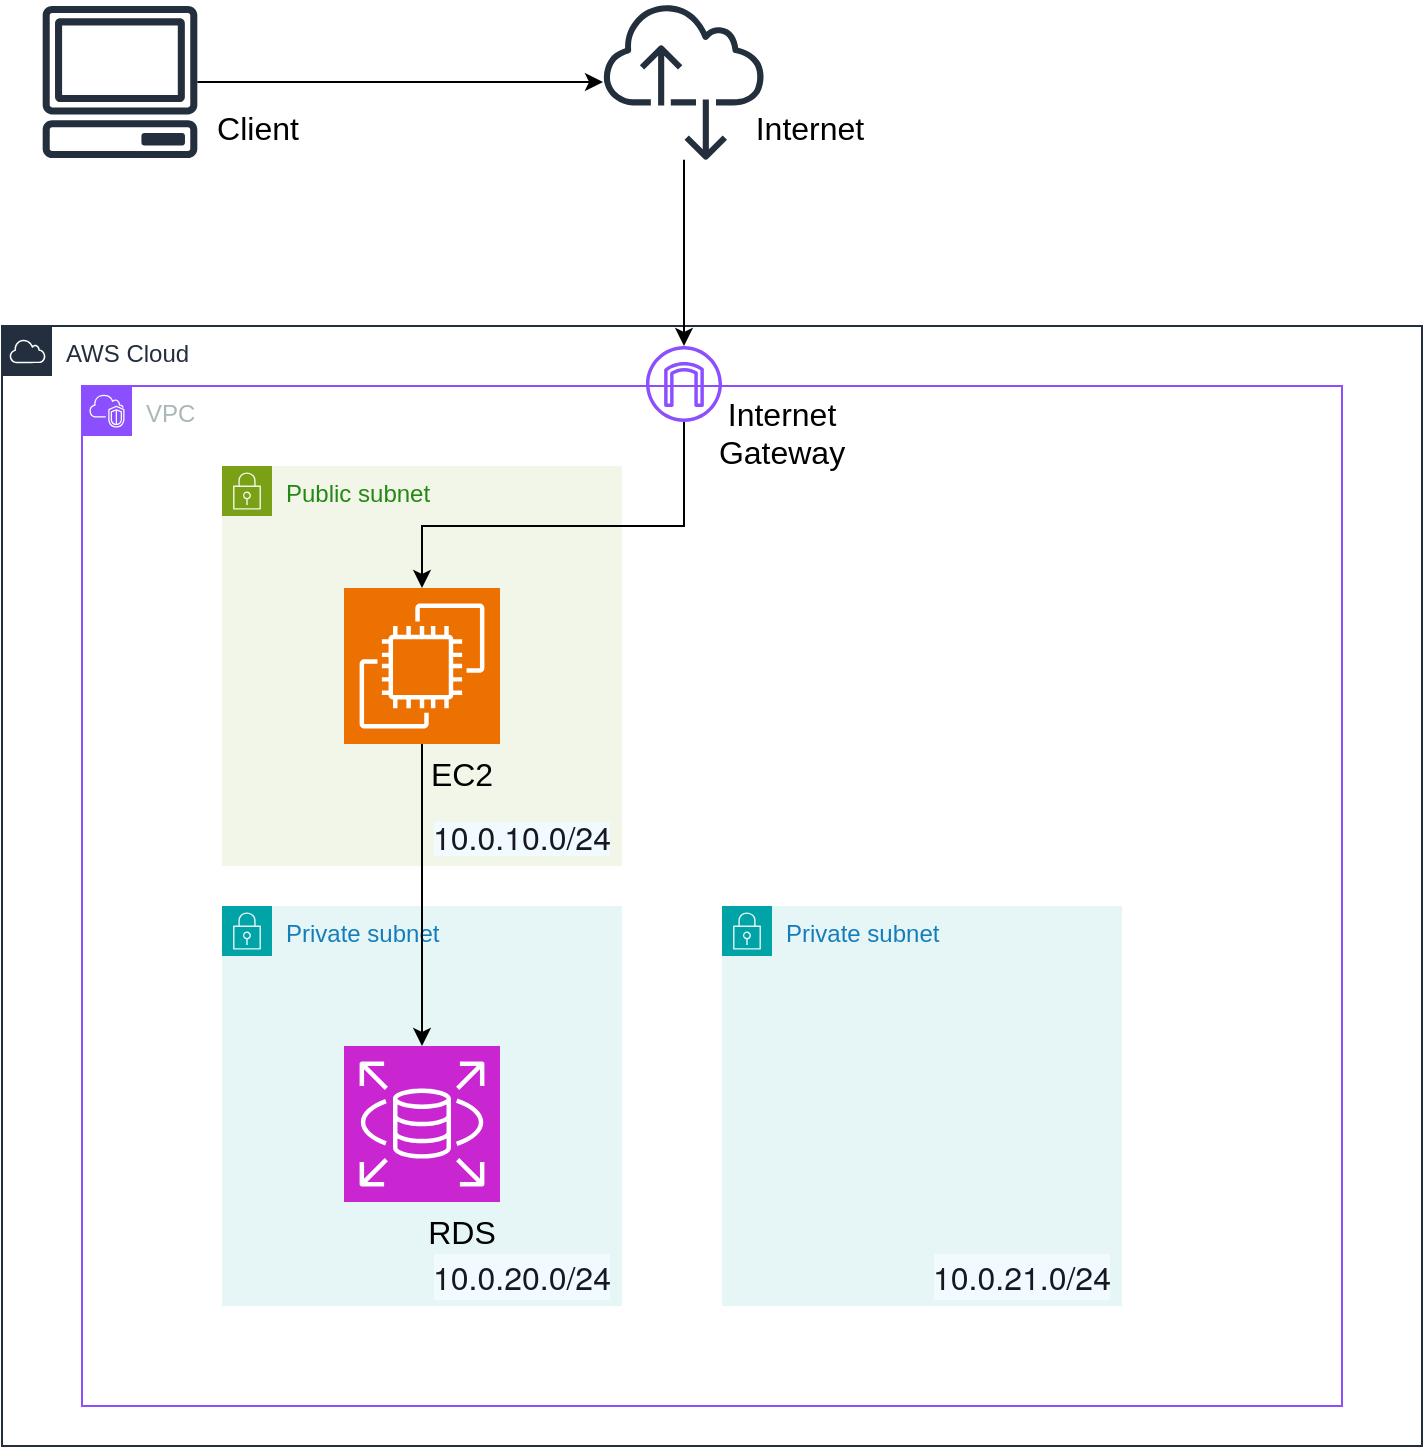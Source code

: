 <mxfile version="24.3.1" type="github">
  <diagram name="ページ1" id="szWeKx5pFOlwJt_7vksH">
    <mxGraphModel dx="1434" dy="786" grid="1" gridSize="10" guides="1" tooltips="1" connect="1" arrows="1" fold="1" page="1" pageScale="1" pageWidth="827" pageHeight="1169" math="0" shadow="0">
      <root>
        <mxCell id="0" />
        <mxCell id="1" parent="0" />
        <mxCell id="TT2iFtD28jyIN-6uqShI-1" value="AWS Cloud" style="points=[[0,0],[0.25,0],[0.5,0],[0.75,0],[1,0],[1,0.25],[1,0.5],[1,0.75],[1,1],[0.75,1],[0.5,1],[0.25,1],[0,1],[0,0.75],[0,0.5],[0,0.25]];outlineConnect=0;gradientColor=none;html=1;whiteSpace=wrap;fontSize=12;fontStyle=0;container=1;pointerEvents=0;collapsible=0;recursiveResize=0;shape=mxgraph.aws4.group;grIcon=mxgraph.aws4.group_aws_cloud;strokeColor=#232F3E;fillColor=none;verticalAlign=top;align=left;spacingLeft=30;fontColor=#232F3E;dashed=0;" vertex="1" parent="1">
          <mxGeometry x="40" y="200" width="710" height="560" as="geometry" />
        </mxCell>
        <mxCell id="TT2iFtD28jyIN-6uqShI-2" value="VPC" style="points=[[0,0],[0.25,0],[0.5,0],[0.75,0],[1,0],[1,0.25],[1,0.5],[1,0.75],[1,1],[0.75,1],[0.5,1],[0.25,1],[0,1],[0,0.75],[0,0.5],[0,0.25]];outlineConnect=0;gradientColor=none;html=1;whiteSpace=wrap;fontSize=12;fontStyle=0;container=1;pointerEvents=0;collapsible=0;recursiveResize=0;shape=mxgraph.aws4.group;grIcon=mxgraph.aws4.group_vpc2;strokeColor=#8C4FFF;fillColor=none;verticalAlign=top;align=left;spacingLeft=30;fontColor=#AAB7B8;dashed=0;" vertex="1" parent="TT2iFtD28jyIN-6uqShI-1">
          <mxGeometry x="40" y="30" width="630" height="510" as="geometry" />
        </mxCell>
        <mxCell id="TT2iFtD28jyIN-6uqShI-3" value="Public subnet" style="points=[[0,0],[0.25,0],[0.5,0],[0.75,0],[1,0],[1,0.25],[1,0.5],[1,0.75],[1,1],[0.75,1],[0.5,1],[0.25,1],[0,1],[0,0.75],[0,0.5],[0,0.25]];outlineConnect=0;gradientColor=none;html=1;whiteSpace=wrap;fontSize=12;fontStyle=0;container=1;pointerEvents=0;collapsible=0;recursiveResize=0;shape=mxgraph.aws4.group;grIcon=mxgraph.aws4.group_security_group;grStroke=0;strokeColor=#7AA116;fillColor=#F2F6E8;verticalAlign=top;align=left;spacingLeft=30;fontColor=#248814;dashed=0;" vertex="1" parent="TT2iFtD28jyIN-6uqShI-2">
          <mxGeometry x="70" y="40" width="200" height="200" as="geometry" />
        </mxCell>
        <mxCell id="TT2iFtD28jyIN-6uqShI-4" value="" style="sketch=0;points=[[0,0,0],[0.25,0,0],[0.5,0,0],[0.75,0,0],[1,0,0],[0,1,0],[0.25,1,0],[0.5,1,0],[0.75,1,0],[1,1,0],[0,0.25,0],[0,0.5,0],[0,0.75,0],[1,0.25,0],[1,0.5,0],[1,0.75,0]];outlineConnect=0;fontColor=#232F3E;fillColor=#ED7100;strokeColor=#ffffff;dashed=0;verticalLabelPosition=bottom;verticalAlign=top;align=center;html=1;fontSize=12;fontStyle=0;aspect=fixed;shape=mxgraph.aws4.resourceIcon;resIcon=mxgraph.aws4.ec2;" vertex="1" parent="TT2iFtD28jyIN-6uqShI-3">
          <mxGeometry x="61" y="61" width="78" height="78" as="geometry" />
        </mxCell>
        <mxCell id="TT2iFtD28jyIN-6uqShI-5" value="&lt;span style=&quot;font-size: 16px;&quot;&gt;EC2&lt;/span&gt;" style="text;html=1;align=center;verticalAlign=middle;whiteSpace=wrap;rounded=0;" vertex="1" parent="TT2iFtD28jyIN-6uqShI-3">
          <mxGeometry x="90" y="139" width="60" height="30" as="geometry" />
        </mxCell>
        <mxCell id="TT2iFtD28jyIN-6uqShI-6" value="&lt;span style=&quot;color: rgb(22, 25, 31); font-family: &amp;quot;Amazon Ember&amp;quot;, &amp;quot;Helvetica Neue&amp;quot;, Roboto, Arial, sans-serif; text-align: start; text-wrap: nowrap; background-color: rgb(241, 250, 255);&quot;&gt;&lt;font style=&quot;font-size: 16px;&quot;&gt;10.0.10.0/24&lt;/font&gt;&lt;/span&gt;" style="text;html=1;align=center;verticalAlign=middle;whiteSpace=wrap;rounded=0;" vertex="1" parent="TT2iFtD28jyIN-6uqShI-3">
          <mxGeometry x="100" y="170" width="100" height="30" as="geometry" />
        </mxCell>
        <mxCell id="TT2iFtD28jyIN-6uqShI-7" value="Private subnet" style="points=[[0,0],[0.25,0],[0.5,0],[0.75,0],[1,0],[1,0.25],[1,0.5],[1,0.75],[1,1],[0.75,1],[0.5,1],[0.25,1],[0,1],[0,0.75],[0,0.5],[0,0.25]];outlineConnect=0;gradientColor=none;html=1;whiteSpace=wrap;fontSize=12;fontStyle=0;container=1;pointerEvents=0;collapsible=0;recursiveResize=0;shape=mxgraph.aws4.group;grIcon=mxgraph.aws4.group_security_group;grStroke=0;strokeColor=#00A4A6;fillColor=#E6F6F7;verticalAlign=top;align=left;spacingLeft=30;fontColor=#147EBA;dashed=0;" vertex="1" parent="TT2iFtD28jyIN-6uqShI-2">
          <mxGeometry x="70" y="260" width="200" height="200" as="geometry" />
        </mxCell>
        <mxCell id="TT2iFtD28jyIN-6uqShI-8" value="" style="sketch=0;points=[[0,0,0],[0.25,0,0],[0.5,0,0],[0.75,0,0],[1,0,0],[0,1,0],[0.25,1,0],[0.5,1,0],[0.75,1,0],[1,1,0],[0,0.25,0],[0,0.5,0],[0,0.75,0],[1,0.25,0],[1,0.5,0],[1,0.75,0]];outlineConnect=0;fontColor=#232F3E;fillColor=#C925D1;strokeColor=#ffffff;dashed=0;verticalLabelPosition=bottom;verticalAlign=top;align=center;html=1;fontSize=12;fontStyle=0;aspect=fixed;shape=mxgraph.aws4.resourceIcon;resIcon=mxgraph.aws4.rds;" vertex="1" parent="TT2iFtD28jyIN-6uqShI-7">
          <mxGeometry x="61" y="70" width="78" height="78" as="geometry" />
        </mxCell>
        <mxCell id="TT2iFtD28jyIN-6uqShI-9" value="&lt;span style=&quot;font-size: 16px;&quot;&gt;RDS&lt;/span&gt;" style="text;html=1;align=center;verticalAlign=middle;whiteSpace=wrap;rounded=0;" vertex="1" parent="TT2iFtD28jyIN-6uqShI-7">
          <mxGeometry x="90" y="148" width="60" height="30" as="geometry" />
        </mxCell>
        <mxCell id="TT2iFtD28jyIN-6uqShI-10" value="&lt;span style=&quot;color: rgb(22, 25, 31); font-family: &amp;quot;Amazon Ember&amp;quot;, &amp;quot;Helvetica Neue&amp;quot;, Roboto, Arial, sans-serif; font-size: 16px; text-align: start; text-wrap: nowrap; background-color: rgb(241, 250, 255);&quot;&gt;10.0.20.0/24&lt;/span&gt;" style="text;html=1;align=center;verticalAlign=middle;whiteSpace=wrap;rounded=0;" vertex="1" parent="TT2iFtD28jyIN-6uqShI-7">
          <mxGeometry x="100" y="170" width="100" height="30" as="geometry" />
        </mxCell>
        <mxCell id="TT2iFtD28jyIN-6uqShI-11" value="Private subnet" style="points=[[0,0],[0.25,0],[0.5,0],[0.75,0],[1,0],[1,0.25],[1,0.5],[1,0.75],[1,1],[0.75,1],[0.5,1],[0.25,1],[0,1],[0,0.75],[0,0.5],[0,0.25]];outlineConnect=0;gradientColor=none;html=1;whiteSpace=wrap;fontSize=12;fontStyle=0;container=1;pointerEvents=0;collapsible=0;recursiveResize=0;shape=mxgraph.aws4.group;grIcon=mxgraph.aws4.group_security_group;grStroke=0;strokeColor=#00A4A6;fillColor=#E6F6F7;verticalAlign=top;align=left;spacingLeft=30;fontColor=#147EBA;dashed=0;" vertex="1" parent="TT2iFtD28jyIN-6uqShI-2">
          <mxGeometry x="320" y="260" width="200" height="200" as="geometry" />
        </mxCell>
        <mxCell id="TT2iFtD28jyIN-6uqShI-12" value="&lt;span style=&quot;color: rgb(22, 25, 31); font-family: &amp;quot;Amazon Ember&amp;quot;, &amp;quot;Helvetica Neue&amp;quot;, Roboto, Arial, sans-serif; font-size: 16px; text-align: start; text-wrap: nowrap; background-color: rgb(241, 250, 255);&quot;&gt;10.0.21.0/24&lt;/span&gt;" style="text;html=1;align=center;verticalAlign=middle;whiteSpace=wrap;rounded=0;" vertex="1" parent="TT2iFtD28jyIN-6uqShI-11">
          <mxGeometry x="100" y="170" width="100" height="30" as="geometry" />
        </mxCell>
        <mxCell id="TT2iFtD28jyIN-6uqShI-13" value="" style="edgeStyle=orthogonalEdgeStyle;rounded=0;orthogonalLoop=1;jettySize=auto;html=1;" edge="1" parent="TT2iFtD28jyIN-6uqShI-2" source="TT2iFtD28jyIN-6uqShI-14" target="TT2iFtD28jyIN-6uqShI-4">
          <mxGeometry relative="1" as="geometry">
            <Array as="points">
              <mxPoint x="301" y="70" />
              <mxPoint x="170" y="70" />
            </Array>
          </mxGeometry>
        </mxCell>
        <mxCell id="TT2iFtD28jyIN-6uqShI-14" value="" style="sketch=0;outlineConnect=0;fontColor=#232F3E;gradientColor=none;fillColor=#8C4FFF;strokeColor=none;dashed=0;verticalLabelPosition=bottom;verticalAlign=top;align=center;html=1;fontSize=12;fontStyle=0;aspect=fixed;pointerEvents=1;shape=mxgraph.aws4.internet_gateway;" vertex="1" parent="TT2iFtD28jyIN-6uqShI-2">
          <mxGeometry x="282" y="-20" width="38" height="38" as="geometry" />
        </mxCell>
        <mxCell id="TT2iFtD28jyIN-6uqShI-15" style="edgeStyle=orthogonalEdgeStyle;rounded=0;orthogonalLoop=1;jettySize=auto;html=1;" edge="1" parent="TT2iFtD28jyIN-6uqShI-2" source="TT2iFtD28jyIN-6uqShI-4" target="TT2iFtD28jyIN-6uqShI-8">
          <mxGeometry relative="1" as="geometry" />
        </mxCell>
        <mxCell id="TT2iFtD28jyIN-6uqShI-16" value="&lt;span style=&quot;font-size: 16px;&quot;&gt;Internet Gateway&lt;/span&gt;&lt;div&gt;&lt;span style=&quot;font-size: 16px;&quot;&gt;&lt;br&gt;&lt;/span&gt;&lt;/div&gt;" style="text;html=1;align=center;verticalAlign=middle;whiteSpace=wrap;rounded=0;" vertex="1" parent="TT2iFtD28jyIN-6uqShI-2">
          <mxGeometry x="320" y="18" width="60" height="30" as="geometry" />
        </mxCell>
        <mxCell id="TT2iFtD28jyIN-6uqShI-17" value="" style="edgeStyle=orthogonalEdgeStyle;rounded=0;orthogonalLoop=1;jettySize=auto;html=1;" edge="1" parent="1" source="TT2iFtD28jyIN-6uqShI-18" target="TT2iFtD28jyIN-6uqShI-14">
          <mxGeometry relative="1" as="geometry" />
        </mxCell>
        <mxCell id="TT2iFtD28jyIN-6uqShI-18" value="" style="sketch=0;outlineConnect=0;fontColor=#232F3E;gradientColor=none;fillColor=#232F3D;strokeColor=none;dashed=0;verticalLabelPosition=bottom;verticalAlign=top;align=center;html=1;fontSize=12;fontStyle=0;aspect=fixed;pointerEvents=1;shape=mxgraph.aws4.internet_alt2;" vertex="1" parent="1">
          <mxGeometry x="340.5" y="37.5" width="81" height="81" as="geometry" />
        </mxCell>
        <mxCell id="TT2iFtD28jyIN-6uqShI-19" style="edgeStyle=orthogonalEdgeStyle;rounded=0;orthogonalLoop=1;jettySize=auto;html=1;" edge="1" parent="1" source="TT2iFtD28jyIN-6uqShI-20" target="TT2iFtD28jyIN-6uqShI-18">
          <mxGeometry relative="1" as="geometry" />
        </mxCell>
        <mxCell id="TT2iFtD28jyIN-6uqShI-20" value="" style="sketch=0;outlineConnect=0;fontColor=#232F3E;gradientColor=none;fillColor=#232F3D;strokeColor=none;dashed=0;verticalLabelPosition=bottom;verticalAlign=top;align=center;html=1;fontSize=12;fontStyle=0;aspect=fixed;pointerEvents=1;shape=mxgraph.aws4.client;" vertex="1" parent="1">
          <mxGeometry x="60" y="40" width="78" height="76" as="geometry" />
        </mxCell>
        <mxCell id="TT2iFtD28jyIN-6uqShI-21" value="&lt;font style=&quot;font-size: 16px;&quot;&gt;Client&lt;/font&gt;" style="text;html=1;align=center;verticalAlign=middle;whiteSpace=wrap;rounded=0;" vertex="1" parent="1">
          <mxGeometry x="138" y="86" width="60" height="30" as="geometry" />
        </mxCell>
        <mxCell id="TT2iFtD28jyIN-6uqShI-22" value="&lt;span style=&quot;font-size: 16px;&quot;&gt;Internet&lt;/span&gt;" style="text;html=1;align=center;verticalAlign=middle;whiteSpace=wrap;rounded=0;" vertex="1" parent="1">
          <mxGeometry x="414" y="86" width="60" height="30" as="geometry" />
        </mxCell>
      </root>
    </mxGraphModel>
  </diagram>
</mxfile>
